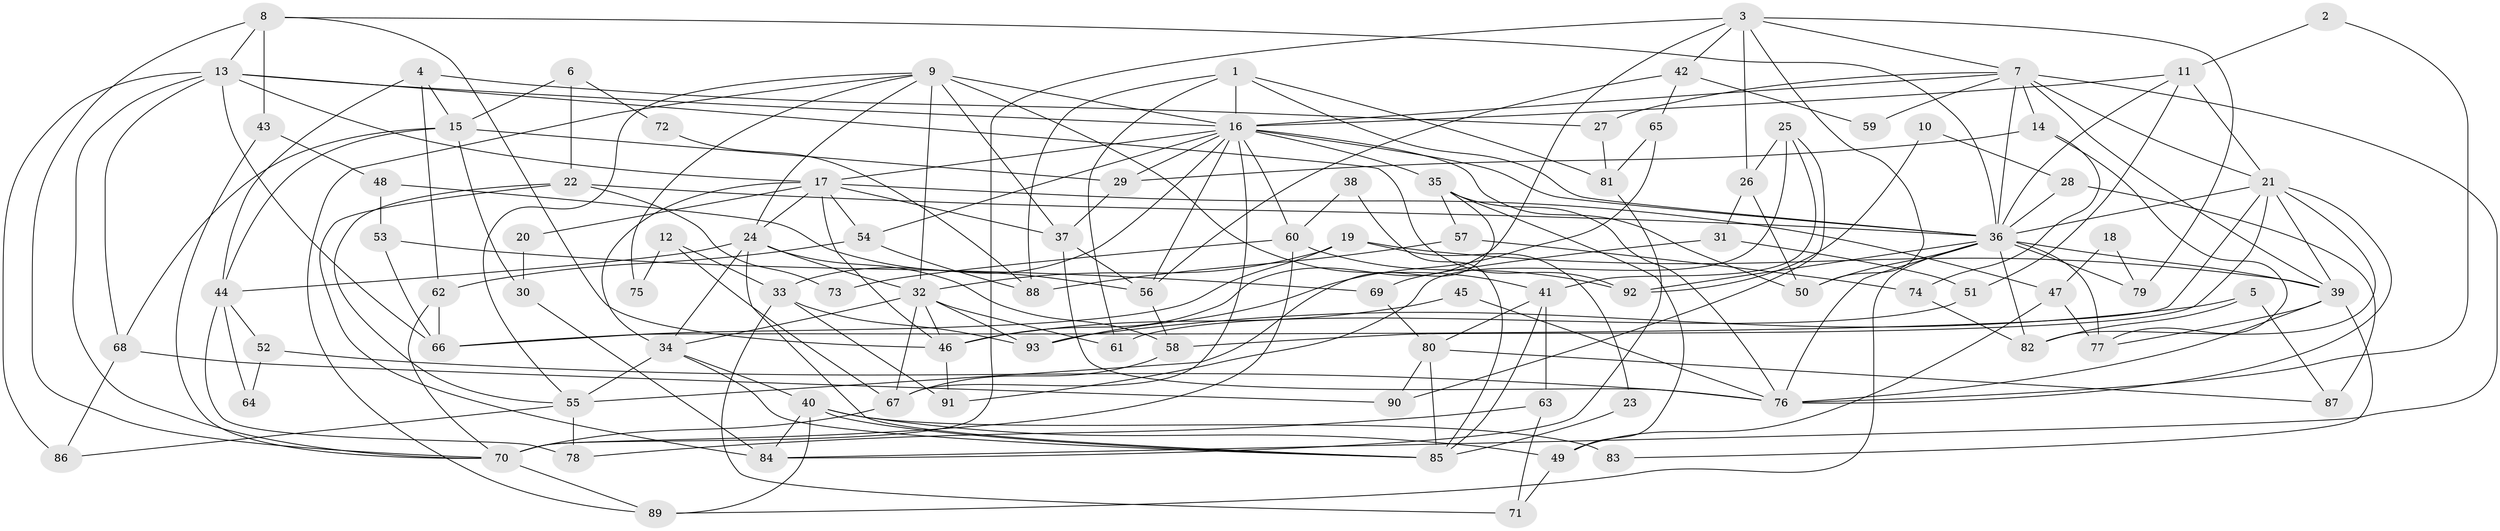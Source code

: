 // original degree distribution, {5: 0.19230769230769232, 2: 0.13846153846153847, 4: 0.25384615384615383, 3: 0.27692307692307694, 6: 0.07692307692307693, 7: 0.038461538461538464, 8: 0.023076923076923078}
// Generated by graph-tools (version 1.1) at 2025/51/03/04/25 22:51:09]
// undirected, 93 vertices, 208 edges
graph export_dot {
  node [color=gray90,style=filled];
  1;
  2;
  3;
  4;
  5;
  6;
  7;
  8;
  9;
  10;
  11;
  12;
  13;
  14;
  15;
  16;
  17;
  18;
  19;
  20;
  21;
  22;
  23;
  24;
  25;
  26;
  27;
  28;
  29;
  30;
  31;
  32;
  33;
  34;
  35;
  36;
  37;
  38;
  39;
  40;
  41;
  42;
  43;
  44;
  45;
  46;
  47;
  48;
  49;
  50;
  51;
  52;
  53;
  54;
  55;
  56;
  57;
  58;
  59;
  60;
  61;
  62;
  63;
  64;
  65;
  66;
  67;
  68;
  69;
  70;
  71;
  72;
  73;
  74;
  75;
  76;
  77;
  78;
  79;
  80;
  81;
  82;
  83;
  84;
  85;
  86;
  87;
  88;
  89;
  90;
  91;
  92;
  93;
  1 -- 16 [weight=1.0];
  1 -- 36 [weight=1.0];
  1 -- 61 [weight=1.0];
  1 -- 81 [weight=1.0];
  1 -- 88 [weight=1.0];
  2 -- 11 [weight=1.0];
  2 -- 76 [weight=1.0];
  3 -- 7 [weight=1.0];
  3 -- 26 [weight=1.0];
  3 -- 42 [weight=1.0];
  3 -- 46 [weight=1.0];
  3 -- 50 [weight=1.0];
  3 -- 70 [weight=1.0];
  3 -- 79 [weight=1.0];
  4 -- 15 [weight=1.0];
  4 -- 27 [weight=1.0];
  4 -- 44 [weight=1.0];
  4 -- 62 [weight=1.0];
  5 -- 82 [weight=1.0];
  5 -- 87 [weight=1.0];
  5 -- 93 [weight=1.0];
  6 -- 15 [weight=1.0];
  6 -- 22 [weight=1.0];
  6 -- 72 [weight=1.0];
  7 -- 14 [weight=2.0];
  7 -- 16 [weight=1.0];
  7 -- 21 [weight=1.0];
  7 -- 27 [weight=1.0];
  7 -- 36 [weight=1.0];
  7 -- 39 [weight=1.0];
  7 -- 59 [weight=1.0];
  7 -- 84 [weight=1.0];
  8 -- 13 [weight=1.0];
  8 -- 36 [weight=1.0];
  8 -- 43 [weight=1.0];
  8 -- 46 [weight=1.0];
  8 -- 70 [weight=1.0];
  9 -- 16 [weight=1.0];
  9 -- 24 [weight=2.0];
  9 -- 32 [weight=3.0];
  9 -- 37 [weight=1.0];
  9 -- 41 [weight=1.0];
  9 -- 55 [weight=1.0];
  9 -- 75 [weight=1.0];
  9 -- 89 [weight=1.0];
  10 -- 28 [weight=1.0];
  10 -- 92 [weight=1.0];
  11 -- 16 [weight=1.0];
  11 -- 21 [weight=1.0];
  11 -- 36 [weight=1.0];
  11 -- 51 [weight=1.0];
  12 -- 33 [weight=1.0];
  12 -- 67 [weight=1.0];
  12 -- 75 [weight=1.0];
  13 -- 16 [weight=1.0];
  13 -- 17 [weight=1.0];
  13 -- 66 [weight=1.0];
  13 -- 68 [weight=1.0];
  13 -- 70 [weight=1.0];
  13 -- 86 [weight=1.0];
  13 -- 92 [weight=1.0];
  14 -- 29 [weight=1.0];
  14 -- 74 [weight=1.0];
  14 -- 77 [weight=1.0];
  15 -- 29 [weight=1.0];
  15 -- 30 [weight=1.0];
  15 -- 44 [weight=1.0];
  15 -- 68 [weight=1.0];
  16 -- 17 [weight=1.0];
  16 -- 29 [weight=1.0];
  16 -- 33 [weight=1.0];
  16 -- 35 [weight=1.0];
  16 -- 36 [weight=1.0];
  16 -- 50 [weight=1.0];
  16 -- 54 [weight=1.0];
  16 -- 56 [weight=1.0];
  16 -- 60 [weight=1.0];
  16 -- 67 [weight=1.0];
  17 -- 20 [weight=1.0];
  17 -- 24 [weight=2.0];
  17 -- 34 [weight=2.0];
  17 -- 37 [weight=1.0];
  17 -- 46 [weight=1.0];
  17 -- 47 [weight=2.0];
  17 -- 54 [weight=1.0];
  18 -- 47 [weight=1.0];
  18 -- 79 [weight=1.0];
  19 -- 23 [weight=1.0];
  19 -- 32 [weight=2.0];
  19 -- 39 [weight=1.0];
  19 -- 66 [weight=1.0];
  20 -- 30 [weight=1.0];
  21 -- 36 [weight=1.0];
  21 -- 39 [weight=1.0];
  21 -- 58 [weight=1.0];
  21 -- 66 [weight=1.0];
  21 -- 76 [weight=1.0];
  21 -- 82 [weight=1.0];
  22 -- 36 [weight=1.0];
  22 -- 55 [weight=1.0];
  22 -- 73 [weight=1.0];
  22 -- 84 [weight=1.0];
  23 -- 85 [weight=1.0];
  24 -- 32 [weight=1.0];
  24 -- 34 [weight=1.0];
  24 -- 44 [weight=1.0];
  24 -- 58 [weight=1.0];
  24 -- 85 [weight=1.0];
  25 -- 26 [weight=1.0];
  25 -- 41 [weight=1.0];
  25 -- 90 [weight=1.0];
  25 -- 91 [weight=1.0];
  26 -- 31 [weight=1.0];
  26 -- 50 [weight=1.0];
  27 -- 81 [weight=1.0];
  28 -- 36 [weight=2.0];
  28 -- 87 [weight=1.0];
  29 -- 37 [weight=1.0];
  30 -- 84 [weight=1.0];
  31 -- 51 [weight=1.0];
  31 -- 69 [weight=1.0];
  32 -- 34 [weight=2.0];
  32 -- 46 [weight=1.0];
  32 -- 61 [weight=1.0];
  32 -- 67 [weight=1.0];
  32 -- 93 [weight=1.0];
  33 -- 71 [weight=1.0];
  33 -- 91 [weight=1.0];
  33 -- 93 [weight=1.0];
  34 -- 40 [weight=1.0];
  34 -- 55 [weight=2.0];
  34 -- 85 [weight=1.0];
  35 -- 49 [weight=1.0];
  35 -- 55 [weight=1.0];
  35 -- 57 [weight=1.0];
  35 -- 76 [weight=1.0];
  36 -- 39 [weight=1.0];
  36 -- 50 [weight=1.0];
  36 -- 76 [weight=1.0];
  36 -- 77 [weight=2.0];
  36 -- 79 [weight=1.0];
  36 -- 82 [weight=1.0];
  36 -- 89 [weight=1.0];
  36 -- 92 [weight=1.0];
  37 -- 56 [weight=1.0];
  37 -- 76 [weight=1.0];
  38 -- 60 [weight=1.0];
  38 -- 85 [weight=1.0];
  39 -- 76 [weight=1.0];
  39 -- 77 [weight=1.0];
  39 -- 83 [weight=1.0];
  40 -- 49 [weight=1.0];
  40 -- 83 [weight=2.0];
  40 -- 84 [weight=1.0];
  40 -- 85 [weight=1.0];
  40 -- 89 [weight=1.0];
  41 -- 63 [weight=1.0];
  41 -- 80 [weight=1.0];
  41 -- 85 [weight=1.0];
  42 -- 56 [weight=1.0];
  42 -- 59 [weight=1.0];
  42 -- 65 [weight=1.0];
  43 -- 48 [weight=1.0];
  43 -- 70 [weight=1.0];
  44 -- 52 [weight=1.0];
  44 -- 64 [weight=1.0];
  44 -- 78 [weight=1.0];
  45 -- 46 [weight=1.0];
  45 -- 76 [weight=1.0];
  46 -- 91 [weight=1.0];
  47 -- 49 [weight=1.0];
  47 -- 77 [weight=1.0];
  48 -- 53 [weight=1.0];
  48 -- 56 [weight=1.0];
  49 -- 71 [weight=1.0];
  51 -- 61 [weight=1.0];
  52 -- 64 [weight=1.0];
  52 -- 76 [weight=1.0];
  53 -- 66 [weight=1.0];
  53 -- 69 [weight=1.0];
  54 -- 62 [weight=1.0];
  54 -- 88 [weight=1.0];
  55 -- 78 [weight=1.0];
  55 -- 86 [weight=1.0];
  56 -- 58 [weight=1.0];
  57 -- 74 [weight=1.0];
  57 -- 88 [weight=1.0];
  58 -- 67 [weight=1.0];
  60 -- 70 [weight=1.0];
  60 -- 73 [weight=1.0];
  60 -- 92 [weight=1.0];
  62 -- 66 [weight=1.0];
  62 -- 70 [weight=1.0];
  63 -- 71 [weight=1.0];
  63 -- 78 [weight=1.0];
  65 -- 81 [weight=1.0];
  65 -- 93 [weight=1.0];
  67 -- 70 [weight=1.0];
  68 -- 86 [weight=1.0];
  68 -- 90 [weight=1.0];
  69 -- 80 [weight=1.0];
  70 -- 89 [weight=1.0];
  72 -- 88 [weight=1.0];
  74 -- 82 [weight=1.0];
  80 -- 85 [weight=1.0];
  80 -- 87 [weight=1.0];
  80 -- 90 [weight=1.0];
  81 -- 84 [weight=1.0];
}
